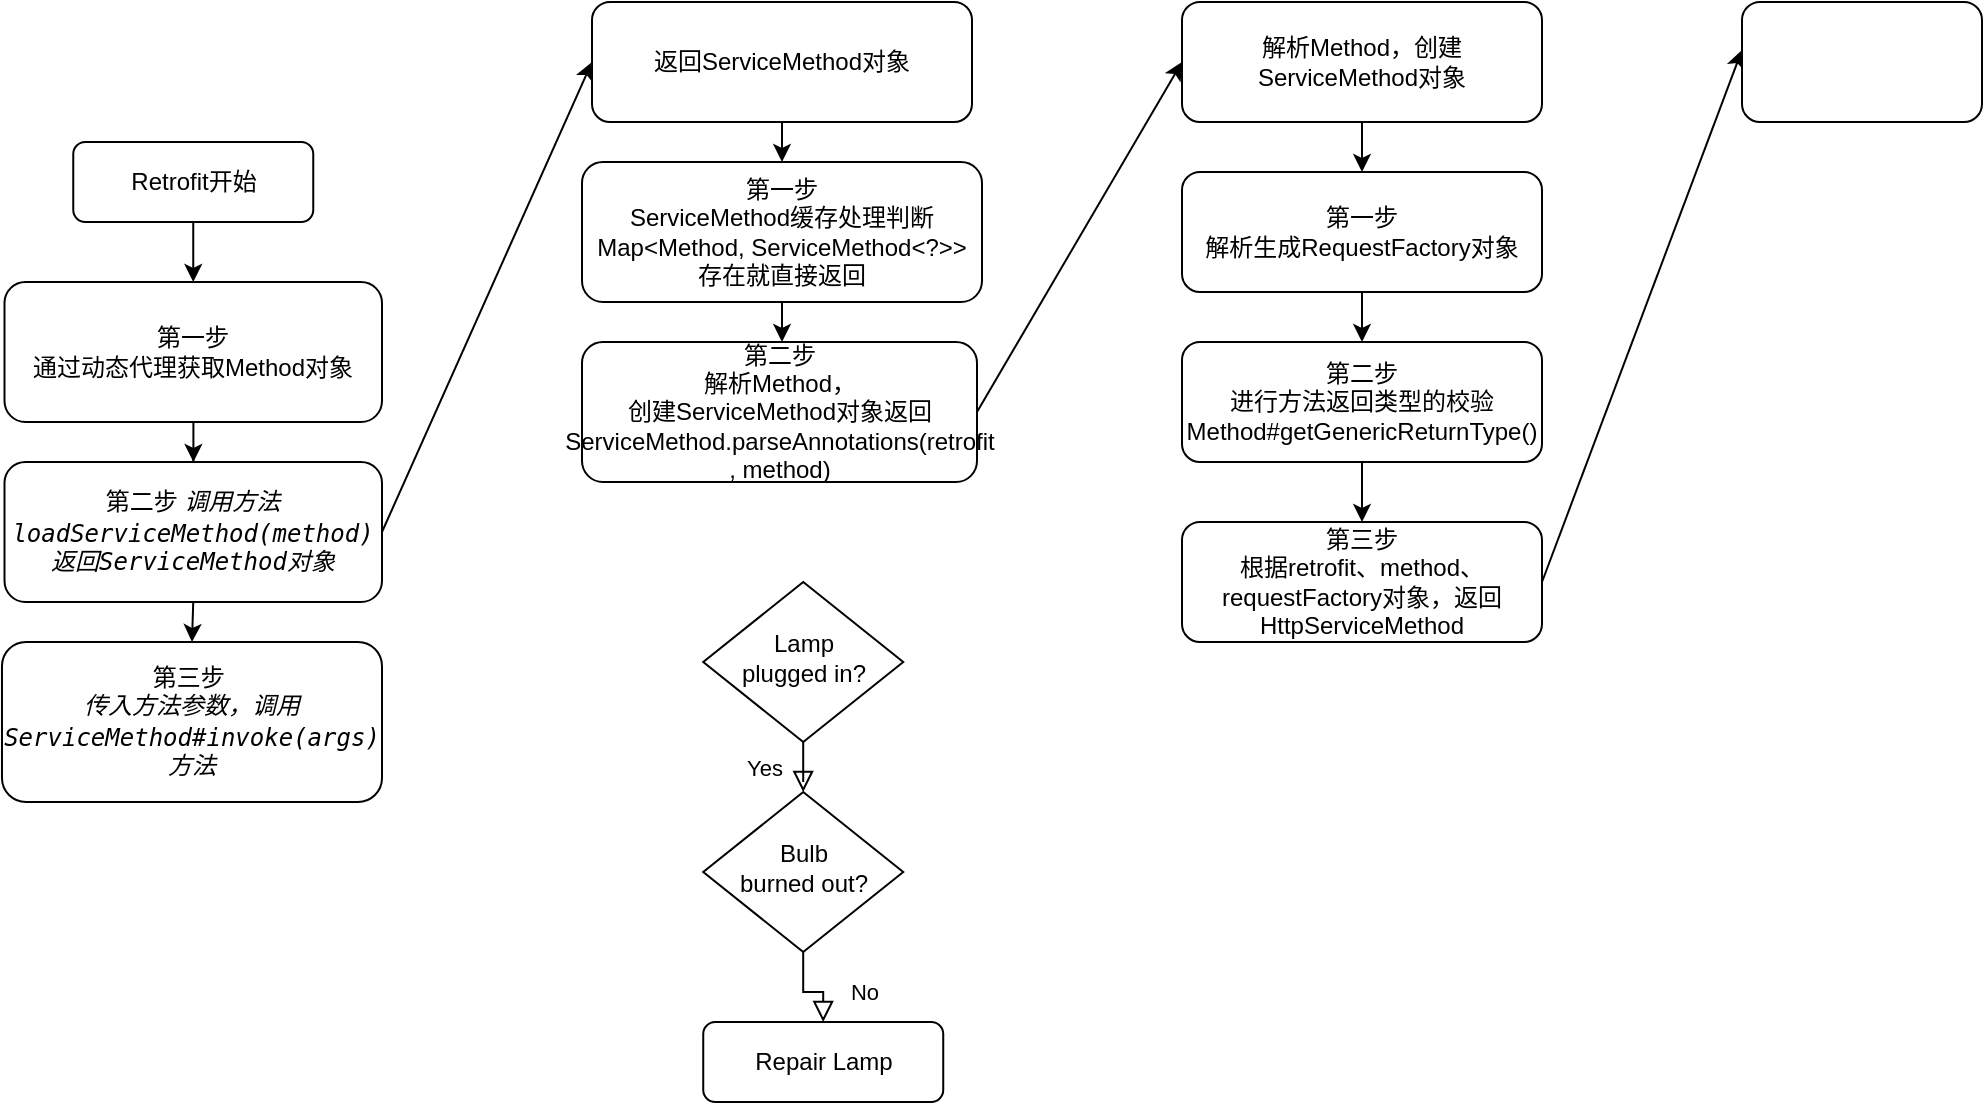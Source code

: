 <mxfile version="14.7.9" type="device"><diagram id="C5RBs43oDa-KdzZeNtuy" name="Page-1"><mxGraphModel dx="1422" dy="762" grid="1" gridSize="10" guides="1" tooltips="1" connect="1" arrows="1" fold="1" page="1" pageScale="1" pageWidth="3300" pageHeight="4681" math="0" shadow="0"><root><mxCell id="WIyWlLk6GJQsqaUBKTNV-0"/><mxCell id="WIyWlLk6GJQsqaUBKTNV-1" parent="WIyWlLk6GJQsqaUBKTNV-0"/><mxCell id="WIyWlLk6GJQsqaUBKTNV-3" value="Retrofit开始" style="rounded=1;whiteSpace=wrap;html=1;fontSize=12;glass=0;strokeWidth=1;shadow=0;" parent="WIyWlLk6GJQsqaUBKTNV-1" vertex="1"><mxGeometry x="45.63" y="90" width="120" height="40" as="geometry"/></mxCell><mxCell id="WIyWlLk6GJQsqaUBKTNV-4" value="Yes" style="rounded=0;html=1;jettySize=auto;orthogonalLoop=1;fontSize=11;endArrow=block;endFill=0;endSize=8;strokeWidth=1;shadow=0;labelBackgroundColor=none;edgeStyle=orthogonalEdgeStyle;" parent="WIyWlLk6GJQsqaUBKTNV-1" source="WIyWlLk6GJQsqaUBKTNV-6" target="WIyWlLk6GJQsqaUBKTNV-10" edge="1"><mxGeometry y="20" relative="1" as="geometry"><mxPoint as="offset"/></mxGeometry></mxCell><mxCell id="WIyWlLk6GJQsqaUBKTNV-6" value="Lamp&lt;br&gt;plugged in?" style="rhombus;whiteSpace=wrap;html=1;shadow=0;fontFamily=Helvetica;fontSize=12;align=center;strokeWidth=1;spacing=6;spacingTop=-4;" parent="WIyWlLk6GJQsqaUBKTNV-1" vertex="1"><mxGeometry x="360.62" y="310" width="100" height="80" as="geometry"/></mxCell><mxCell id="K7Imi3KPkDCdP6wUTlZP-16" value="" style="edgeStyle=orthogonalEdgeStyle;rounded=0;orthogonalLoop=1;jettySize=auto;html=1;" edge="1" parent="WIyWlLk6GJQsqaUBKTNV-1" source="WIyWlLk6GJQsqaUBKTNV-7" target="WIyWlLk6GJQsqaUBKTNV-12"><mxGeometry relative="1" as="geometry"/></mxCell><mxCell id="WIyWlLk6GJQsqaUBKTNV-7" value="第一步 &lt;br&gt;通过动态代理获取Method对象" style="rounded=1;whiteSpace=wrap;html=1;fontSize=12;glass=0;strokeWidth=1;shadow=0;direction=east;" parent="WIyWlLk6GJQsqaUBKTNV-1" vertex="1"><mxGeometry x="11.25" y="160" width="188.75" height="70" as="geometry"/></mxCell><mxCell id="WIyWlLk6GJQsqaUBKTNV-8" value="No" style="rounded=0;html=1;jettySize=auto;orthogonalLoop=1;fontSize=11;endArrow=block;endFill=0;endSize=8;strokeWidth=1;shadow=0;labelBackgroundColor=none;edgeStyle=orthogonalEdgeStyle;" parent="WIyWlLk6GJQsqaUBKTNV-1" source="WIyWlLk6GJQsqaUBKTNV-10" target="WIyWlLk6GJQsqaUBKTNV-11" edge="1"><mxGeometry x="0.333" y="20" relative="1" as="geometry"><mxPoint as="offset"/></mxGeometry></mxCell><mxCell id="WIyWlLk6GJQsqaUBKTNV-10" value="Bulb&lt;br&gt;burned out?" style="rhombus;whiteSpace=wrap;html=1;shadow=0;fontFamily=Helvetica;fontSize=12;align=center;strokeWidth=1;spacing=6;spacingTop=-4;" parent="WIyWlLk6GJQsqaUBKTNV-1" vertex="1"><mxGeometry x="360.62" y="415" width="100" height="80" as="geometry"/></mxCell><mxCell id="WIyWlLk6GJQsqaUBKTNV-11" value="Repair Lamp" style="rounded=1;whiteSpace=wrap;html=1;fontSize=12;glass=0;strokeWidth=1;shadow=0;" parent="WIyWlLk6GJQsqaUBKTNV-1" vertex="1"><mxGeometry x="360.62" y="530" width="120" height="40" as="geometry"/></mxCell><mxCell id="WIyWlLk6GJQsqaUBKTNV-12" value="&lt;font style=&quot;font-size: 12px&quot;&gt;第二步 &lt;font face=&quot;courier new, monospace&quot; style=&quot;font-size: 12px&quot;&gt;&lt;i&gt;调用方法&lt;br&gt;&lt;/i&gt;&lt;/font&gt;&lt;span style=&quot;font-style: italic ; font-family: &amp;#34;consolas&amp;#34; , monospace&quot;&gt;loadServiceMethod&lt;/span&gt;&lt;/font&gt;&lt;span style=&quot;font-style: italic ; font-family: &amp;#34;consolas&amp;#34; , monospace&quot;&gt;&lt;font style=&quot;font-size: 12px&quot;&gt;(method)&lt;br&gt;返回ServiceMethod对象&lt;/font&gt;&lt;br&gt;&lt;/span&gt;" style="rounded=1;whiteSpace=wrap;html=1;fontSize=12;glass=0;strokeWidth=1;shadow=0;" parent="WIyWlLk6GJQsqaUBKTNV-1" vertex="1"><mxGeometry x="11.25" y="250" width="188.75" height="70" as="geometry"/></mxCell><mxCell id="K7Imi3KPkDCdP6wUTlZP-6" value="&lt;font style=&quot;font-size: 12px&quot;&gt;第三步&amp;nbsp;&lt;br&gt;&lt;span style=&quot;font-family: &amp;#34;courier new&amp;#34; , monospace ; font-style: italic&quot;&gt;传入方法参数，调用&lt;/span&gt;&lt;span style=&quot;font-style: italic ; font-family: &amp;#34;consolas&amp;#34; , monospace&quot;&gt;ServiceMethod#invoke(args)&lt;br&gt;&lt;/span&gt;&lt;span style=&quot;font-family: &amp;#34;courier new&amp;#34; , monospace ; font-style: italic&quot;&gt;方法&lt;/span&gt;&lt;/font&gt;" style="rounded=1;whiteSpace=wrap;html=1;fontSize=12;glass=0;strokeWidth=1;shadow=0;" vertex="1" parent="WIyWlLk6GJQsqaUBKTNV-1"><mxGeometry x="9.99" y="340" width="190.01" height="80" as="geometry"/></mxCell><mxCell id="K7Imi3KPkDCdP6wUTlZP-14" value="" style="endArrow=classic;html=1;exitX=0.5;exitY=1;exitDx=0;exitDy=0;entryX=0.5;entryY=0;entryDx=0;entryDy=0;" edge="1" parent="WIyWlLk6GJQsqaUBKTNV-1" source="WIyWlLk6GJQsqaUBKTNV-3" target="WIyWlLk6GJQsqaUBKTNV-7"><mxGeometry width="50" height="50" relative="1" as="geometry"><mxPoint x="160.62" y="210" as="sourcePoint"/><mxPoint x="210.62" y="160" as="targetPoint"/></mxGeometry></mxCell><mxCell id="K7Imi3KPkDCdP6wUTlZP-15" value="" style="endArrow=classic;html=1;exitX=0.5;exitY=1;exitDx=0;exitDy=0;entryX=0.5;entryY=0;entryDx=0;entryDy=0;" edge="1" parent="WIyWlLk6GJQsqaUBKTNV-1" source="WIyWlLk6GJQsqaUBKTNV-12" target="K7Imi3KPkDCdP6wUTlZP-6"><mxGeometry width="50" height="50" relative="1" as="geometry"><mxPoint x="90.62" y="170" as="sourcePoint"/><mxPoint x="81.62" y="250" as="targetPoint"/></mxGeometry></mxCell><mxCell id="K7Imi3KPkDCdP6wUTlZP-18" value="" style="endArrow=classic;html=1;exitX=1;exitY=0.5;exitDx=0;exitDy=0;entryX=0;entryY=0.5;entryDx=0;entryDy=0;" edge="1" parent="WIyWlLk6GJQsqaUBKTNV-1" source="WIyWlLk6GJQsqaUBKTNV-12" target="K7Imi3KPkDCdP6wUTlZP-19"><mxGeometry width="50" height="50" relative="1" as="geometry"><mxPoint x="200" y="195" as="sourcePoint"/><mxPoint x="660" y="140" as="targetPoint"/></mxGeometry></mxCell><mxCell id="K7Imi3KPkDCdP6wUTlZP-19" value="返回ServiceMethod对象" style="rounded=1;whiteSpace=wrap;html=1;" vertex="1" parent="WIyWlLk6GJQsqaUBKTNV-1"><mxGeometry x="305" y="20" width="190" height="60" as="geometry"/></mxCell><mxCell id="K7Imi3KPkDCdP6wUTlZP-20" value="&lt;font style=&quot;font-size: 12px&quot;&gt;&lt;span style=&quot;background-color: rgb(255 , 255 , 255)&quot;&gt;第一步&lt;br&gt;&lt;/span&gt;ServiceMethod缓存处理判断&lt;br&gt;Map&amp;lt;Method, ServiceMethod&amp;lt;?&amp;gt;&amp;gt;&lt;br&gt;存在就直接返回&lt;/font&gt;" style="rounded=1;whiteSpace=wrap;html=1;" vertex="1" parent="WIyWlLk6GJQsqaUBKTNV-1"><mxGeometry x="300" y="100" width="200" height="70" as="geometry"/></mxCell><mxCell id="K7Imi3KPkDCdP6wUTlZP-21" value="" style="endArrow=classic;html=1;exitX=0.5;exitY=1;exitDx=0;exitDy=0;" edge="1" parent="WIyWlLk6GJQsqaUBKTNV-1" source="K7Imi3KPkDCdP6wUTlZP-19" target="K7Imi3KPkDCdP6wUTlZP-20"><mxGeometry width="50" height="50" relative="1" as="geometry"><mxPoint x="500" y="150" as="sourcePoint"/><mxPoint x="550" y="110" as="targetPoint"/></mxGeometry></mxCell><mxCell id="K7Imi3KPkDCdP6wUTlZP-22" value="" style="endArrow=classic;html=1;exitX=0.5;exitY=1;exitDx=0;exitDy=0;" edge="1" parent="WIyWlLk6GJQsqaUBKTNV-1" source="K7Imi3KPkDCdP6wUTlZP-20"><mxGeometry width="50" height="50" relative="1" as="geometry"><mxPoint x="390" y="220" as="sourcePoint"/><mxPoint x="400" y="190" as="targetPoint"/></mxGeometry></mxCell><mxCell id="K7Imi3KPkDCdP6wUTlZP-23" value="第二步&lt;br&gt;解析Method，&lt;br&gt;创建ServiceMethod对象返回&lt;br&gt;ServiceMethod.parseAnnotations(retrofit&lt;br&gt;, method)" style="rounded=1;whiteSpace=wrap;html=1;" vertex="1" parent="WIyWlLk6GJQsqaUBKTNV-1"><mxGeometry x="300" y="190" width="197.5" height="70" as="geometry"/></mxCell><mxCell id="K7Imi3KPkDCdP6wUTlZP-24" value="" style="endArrow=classic;html=1;exitX=1;exitY=0.5;exitDx=0;exitDy=0;entryX=0;entryY=0.5;entryDx=0;entryDy=0;" edge="1" parent="WIyWlLk6GJQsqaUBKTNV-1" source="K7Imi3KPkDCdP6wUTlZP-23" target="K7Imi3KPkDCdP6wUTlZP-25"><mxGeometry width="50" height="50" relative="1" as="geometry"><mxPoint x="540" y="260" as="sourcePoint"/><mxPoint x="600" y="180" as="targetPoint"/></mxGeometry></mxCell><mxCell id="K7Imi3KPkDCdP6wUTlZP-25" value="解析Method，创建ServiceMethod对象" style="rounded=1;whiteSpace=wrap;html=1;" vertex="1" parent="WIyWlLk6GJQsqaUBKTNV-1"><mxGeometry x="600" y="20" width="180" height="60" as="geometry"/></mxCell><mxCell id="K7Imi3KPkDCdP6wUTlZP-26" value="第一步&lt;br&gt;解析生成RequestFactory对象" style="rounded=1;whiteSpace=wrap;html=1;" vertex="1" parent="WIyWlLk6GJQsqaUBKTNV-1"><mxGeometry x="600" y="105" width="180" height="60" as="geometry"/></mxCell><mxCell id="K7Imi3KPkDCdP6wUTlZP-27" value="" style="endArrow=classic;html=1;exitX=0.5;exitY=1;exitDx=0;exitDy=0;entryX=0.5;entryY=0;entryDx=0;entryDy=0;" edge="1" parent="WIyWlLk6GJQsqaUBKTNV-1" source="K7Imi3KPkDCdP6wUTlZP-25" target="K7Imi3KPkDCdP6wUTlZP-26"><mxGeometry width="50" height="50" relative="1" as="geometry"><mxPoint x="820" y="130" as="sourcePoint"/><mxPoint x="870" y="80" as="targetPoint"/></mxGeometry></mxCell><mxCell id="K7Imi3KPkDCdP6wUTlZP-28" value="第二步&lt;br&gt;进行方法返回类型的校验 Method#getGenericReturnType()" style="rounded=1;whiteSpace=wrap;html=1;" vertex="1" parent="WIyWlLk6GJQsqaUBKTNV-1"><mxGeometry x="600" y="190" width="180" height="60" as="geometry"/></mxCell><mxCell id="K7Imi3KPkDCdP6wUTlZP-29" value="" style="endArrow=classic;html=1;exitX=0.5;exitY=1;exitDx=0;exitDy=0;entryX=0.5;entryY=0;entryDx=0;entryDy=0;" edge="1" parent="WIyWlLk6GJQsqaUBKTNV-1" source="K7Imi3KPkDCdP6wUTlZP-26" target="K7Imi3KPkDCdP6wUTlZP-28"><mxGeometry width="50" height="50" relative="1" as="geometry"><mxPoint x="790" y="220" as="sourcePoint"/><mxPoint x="840" y="170" as="targetPoint"/></mxGeometry></mxCell><mxCell id="K7Imi3KPkDCdP6wUTlZP-30" value="第三步&lt;br&gt;根据retrofit、method、requestFactory对象，返回HttpServiceMethod" style="rounded=1;whiteSpace=wrap;html=1;" vertex="1" parent="WIyWlLk6GJQsqaUBKTNV-1"><mxGeometry x="600" y="280" width="180" height="60" as="geometry"/></mxCell><mxCell id="K7Imi3KPkDCdP6wUTlZP-31" value="" style="endArrow=classic;html=1;exitX=0.5;exitY=1;exitDx=0;exitDy=0;entryX=0.5;entryY=0;entryDx=0;entryDy=0;" edge="1" parent="WIyWlLk6GJQsqaUBKTNV-1" source="K7Imi3KPkDCdP6wUTlZP-28" target="K7Imi3KPkDCdP6wUTlZP-30"><mxGeometry width="50" height="50" relative="1" as="geometry"><mxPoint x="860" y="330" as="sourcePoint"/><mxPoint x="910" y="280" as="targetPoint"/></mxGeometry></mxCell><mxCell id="K7Imi3KPkDCdP6wUTlZP-32" value="" style="endArrow=classic;html=1;exitX=1;exitY=0.5;exitDx=0;exitDy=0;entryX=0;entryY=0.4;entryDx=0;entryDy=0;entryPerimeter=0;" edge="1" parent="WIyWlLk6GJQsqaUBKTNV-1" source="K7Imi3KPkDCdP6wUTlZP-30" target="K7Imi3KPkDCdP6wUTlZP-33"><mxGeometry width="50" height="50" relative="1" as="geometry"><mxPoint x="820" y="340" as="sourcePoint"/><mxPoint x="880" y="70" as="targetPoint"/></mxGeometry></mxCell><mxCell id="K7Imi3KPkDCdP6wUTlZP-33" value="" style="rounded=1;whiteSpace=wrap;html=1;" vertex="1" parent="WIyWlLk6GJQsqaUBKTNV-1"><mxGeometry x="880" y="20" width="120" height="60" as="geometry"/></mxCell></root></mxGraphModel></diagram></mxfile>